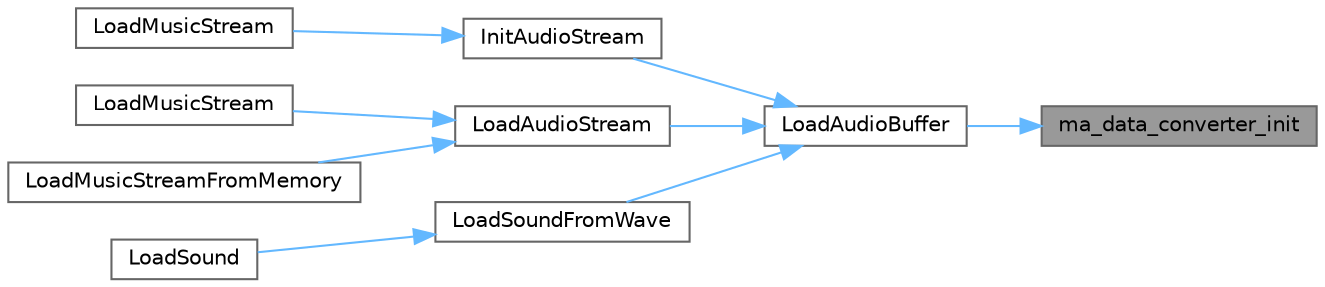 digraph "ma_data_converter_init"
{
 // LATEX_PDF_SIZE
  bgcolor="transparent";
  edge [fontname=Helvetica,fontsize=10,labelfontname=Helvetica,labelfontsize=10];
  node [fontname=Helvetica,fontsize=10,shape=box,height=0.2,width=0.4];
  rankdir="RL";
  Node1 [id="Node000001",label="ma_data_converter_init",height=0.2,width=0.4,color="gray40", fillcolor="grey60", style="filled", fontcolor="black",tooltip=" "];
  Node1 -> Node2 [id="edge17_Node000001_Node000002",dir="back",color="steelblue1",style="solid",tooltip=" "];
  Node2 [id="Node000002",label="LoadAudioBuffer",height=0.2,width=0.4,color="grey40", fillcolor="white", style="filled",URL="$_classes_2lib_2raudio_8c.html#aef1f0cc18e0345f8e7549fb70db0a983",tooltip=" "];
  Node2 -> Node3 [id="edge18_Node000002_Node000003",dir="back",color="steelblue1",style="solid",tooltip=" "];
  Node3 [id="Node000003",label="InitAudioStream",height=0.2,width=0.4,color="grey40", fillcolor="white", style="filled",URL="$_classes_2lib_2raylib_2src_2raudio_8c.html#a3a663b0cba07817c03c54716791d4dde",tooltip=" "];
  Node3 -> Node4 [id="edge19_Node000003_Node000004",dir="back",color="steelblue1",style="solid",tooltip=" "];
  Node4 [id="Node000004",label="LoadMusicStream",height=0.2,width=0.4,color="grey40", fillcolor="white", style="filled",URL="$_classes_2lib_2raylib_2src_2raudio_8c.html#ad019d08f0287d2bca8f2cb50e14aa0d9",tooltip=" "];
  Node2 -> Node5 [id="edge20_Node000002_Node000005",dir="back",color="steelblue1",style="solid",tooltip=" "];
  Node5 [id="Node000005",label="LoadAudioStream",height=0.2,width=0.4,color="grey40", fillcolor="white", style="filled",URL="$_classes_2lib_2raudio_8c.html#ae00c72baf187b6ca1c59ff9eb846e064",tooltip=" "];
  Node5 -> Node6 [id="edge21_Node000005_Node000006",dir="back",color="steelblue1",style="solid",tooltip=" "];
  Node6 [id="Node000006",label="LoadMusicStream",height=0.2,width=0.4,color="grey40", fillcolor="white", style="filled",URL="$_classes_2lib_2raudio_8c.html#ad019d08f0287d2bca8f2cb50e14aa0d9",tooltip=" "];
  Node5 -> Node7 [id="edge22_Node000005_Node000007",dir="back",color="steelblue1",style="solid",tooltip=" "];
  Node7 [id="Node000007",label="LoadMusicStreamFromMemory",height=0.2,width=0.4,color="grey40", fillcolor="white", style="filled",URL="$_classes_2lib_2raudio_8c.html#ae19ff6089f9b8a337109d7128da7e958",tooltip=" "];
  Node2 -> Node8 [id="edge23_Node000002_Node000008",dir="back",color="steelblue1",style="solid",tooltip=" "];
  Node8 [id="Node000008",label="LoadSoundFromWave",height=0.2,width=0.4,color="grey40", fillcolor="white", style="filled",URL="$_classes_2lib_2raudio_8c.html#aa9342d6a1156984d3501cb30a4f8666f",tooltip=" "];
  Node8 -> Node9 [id="edge24_Node000008_Node000009",dir="back",color="steelblue1",style="solid",tooltip=" "];
  Node9 [id="Node000009",label="LoadSound",height=0.2,width=0.4,color="grey40", fillcolor="white", style="filled",URL="$_classes_2lib_2raudio_8c.html#a936dd7bf9791a0aa1de82d3619c5b512",tooltip=" "];
}
